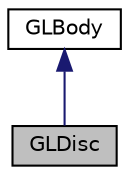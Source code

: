 digraph "GLDisc"
{
 // LATEX_PDF_SIZE
  edge [fontname="Helvetica",fontsize="10",labelfontname="Helvetica",labelfontsize="10"];
  node [fontname="Helvetica",fontsize="10",shape=record];
  Node0 [label="GLDisc",height=0.2,width=0.4,color="black", fillcolor="grey75", style="filled", fontcolor="black",tooltip=" "];
  Node1 -> Node0 [dir="back",color="midnightblue",fontsize="10",style="solid",fontname="Helvetica"];
  Node1 [label="GLBody",height=0.2,width=0.4,color="black", fillcolor="white", style="filled",URL="$class_g_l_body.html",tooltip="A 3D body that uses a GLESRenderer for drawing and GLPoint objects for defining its surface."];
}
